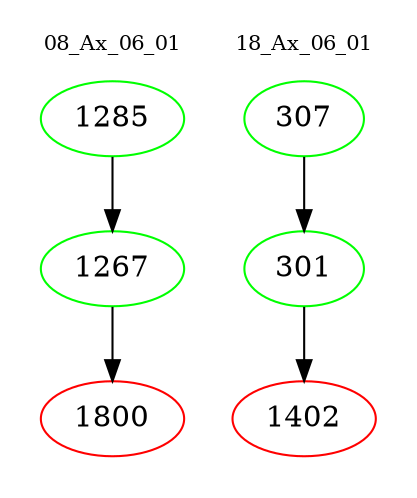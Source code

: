 digraph{
subgraph cluster_0 {
color = white
label = "08_Ax_06_01";
fontsize=10;
T0_1285 [label="1285", color="green"]
T0_1285 -> T0_1267 [color="black"]
T0_1267 [label="1267", color="green"]
T0_1267 -> T0_1800 [color="black"]
T0_1800 [label="1800", color="red"]
}
subgraph cluster_1 {
color = white
label = "18_Ax_06_01";
fontsize=10;
T1_307 [label="307", color="green"]
T1_307 -> T1_301 [color="black"]
T1_301 [label="301", color="green"]
T1_301 -> T1_1402 [color="black"]
T1_1402 [label="1402", color="red"]
}
}
